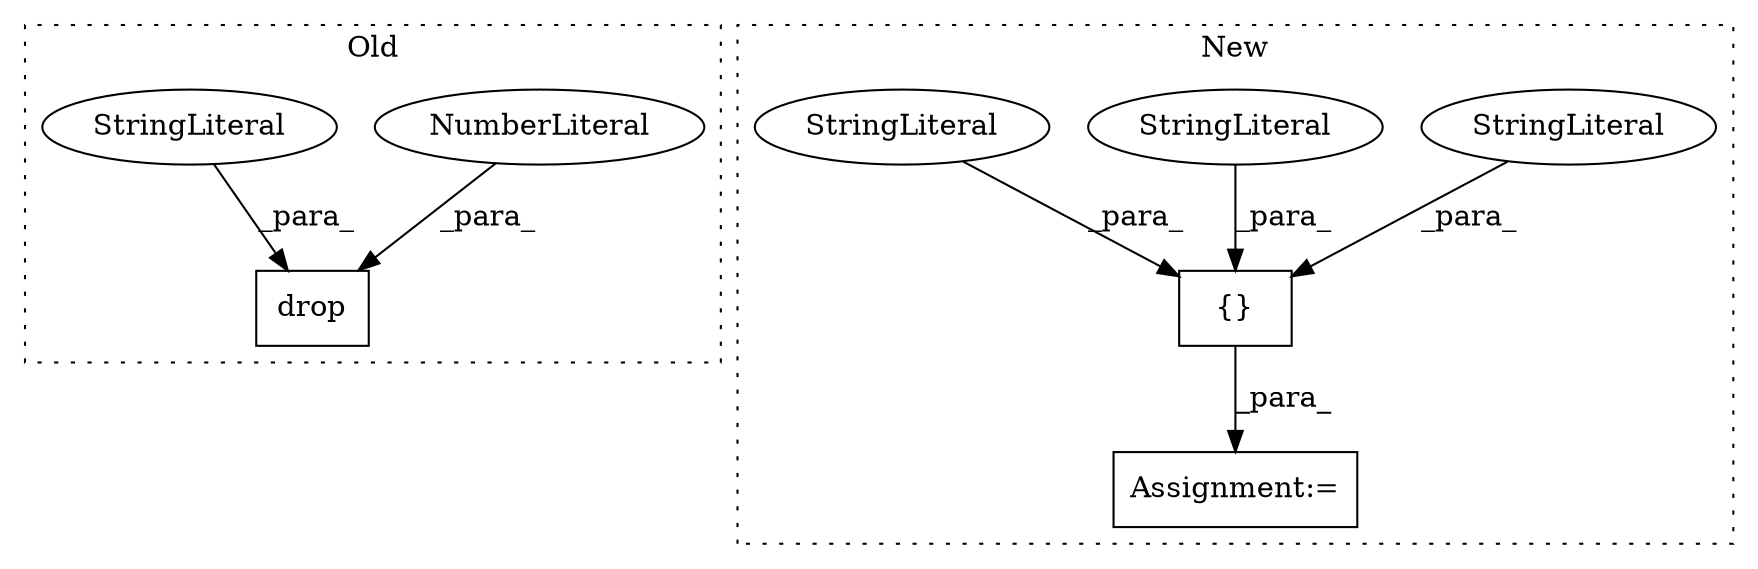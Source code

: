 digraph G {
subgraph cluster0 {
1 [label="drop" a="32" s="14397,14420" l="5,1" shape="box"];
3 [label="NumberLiteral" a="34" s="14414" l="1" shape="ellipse"];
4 [label="StringLiteral" a="45" s="14402" l="11" shape="ellipse"];
label = "Old";
style="dotted";
}
subgraph cluster1 {
2 [label="{}" a="4" s="14327,14370" l="1,1" shape="box"];
5 [label="StringLiteral" a="45" s="14359" l="11" shape="ellipse"];
6 [label="StringLiteral" a="45" s="14345" l="13" shape="ellipse"];
7 [label="StringLiteral" a="45" s="14328" l="16" shape="ellipse"];
8 [label="Assignment:=" a="7" s="13902" l="1" shape="box"];
label = "New";
style="dotted";
}
2 -> 8 [label="_para_"];
3 -> 1 [label="_para_"];
4 -> 1 [label="_para_"];
5 -> 2 [label="_para_"];
6 -> 2 [label="_para_"];
7 -> 2 [label="_para_"];
}